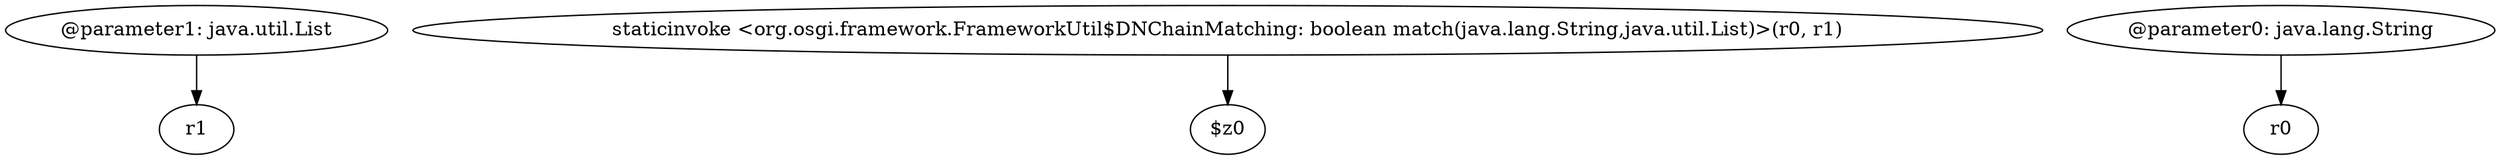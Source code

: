 digraph g {
0[label="@parameter1: java.util.List"]
1[label="r1"]
0->1[label=""]
2[label="staticinvoke <org.osgi.framework.FrameworkUtil$DNChainMatching: boolean match(java.lang.String,java.util.List)>(r0, r1)"]
3[label="$z0"]
2->3[label=""]
4[label="@parameter0: java.lang.String"]
5[label="r0"]
4->5[label=""]
}
